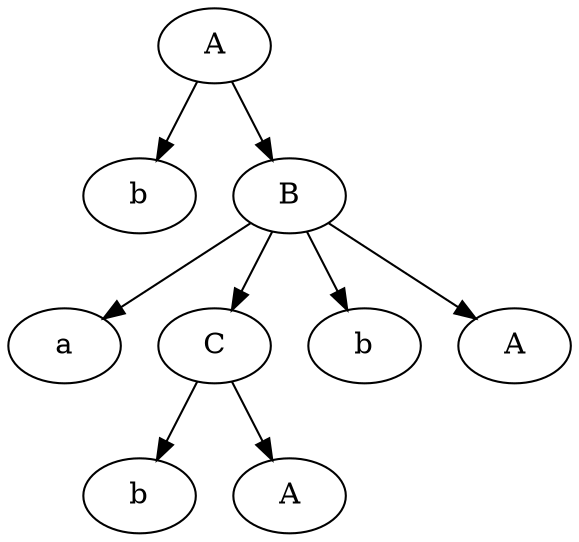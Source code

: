 digraph G {
	0[label="A"]
	1[label="b"]
	8[label="B"]
	2[label="a"]
	5[label="C"]
	3[label="b"]
	4[label="A"]
	5->3
	5->4
	6[label="b"]
	7[label="A"]
	8->2
	8->5
	8->6
	8->7
	0->1
	0->8

}